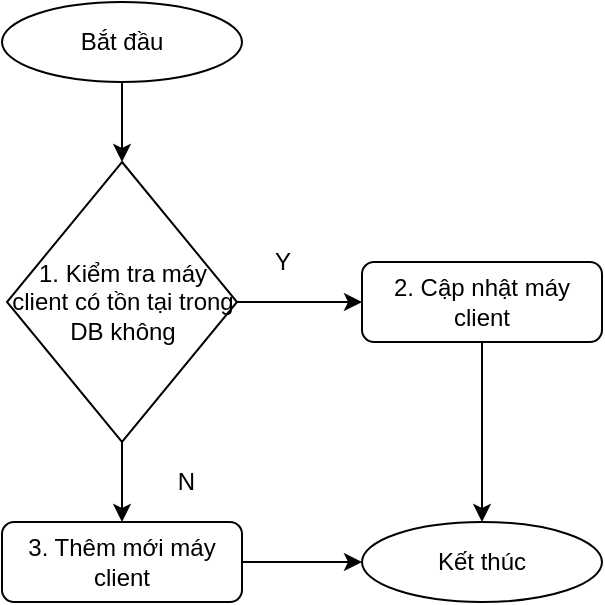 <mxfile version="13.3.5" type="device"><diagram id="C5RBs43oDa-KdzZeNtuy" name="Page-1"><mxGraphModel dx="1326" dy="816" grid="1" gridSize="10" guides="1" tooltips="1" connect="1" arrows="1" fold="1" page="1" pageScale="1" pageWidth="827" pageHeight="1169" math="0" shadow="0"><root><mxCell id="WIyWlLk6GJQsqaUBKTNV-0"/><mxCell id="WIyWlLk6GJQsqaUBKTNV-1" parent="WIyWlLk6GJQsqaUBKTNV-0"/><mxCell id="cM6nJ8cBMi_QGY5vEoYl-14" style="edgeStyle=orthogonalEdgeStyle;rounded=0;orthogonalLoop=1;jettySize=auto;html=1;exitX=0.5;exitY=1;exitDx=0;exitDy=0;entryX=0.5;entryY=0;entryDx=0;entryDy=0;" edge="1" parent="WIyWlLk6GJQsqaUBKTNV-1" source="cM6nJ8cBMi_QGY5vEoYl-1" target="cM6nJ8cBMi_QGY5vEoYl-9"><mxGeometry relative="1" as="geometry"/></mxCell><mxCell id="cM6nJ8cBMi_QGY5vEoYl-1" value="Bắt đầu" style="ellipse;whiteSpace=wrap;html=1;" vertex="1" parent="WIyWlLk6GJQsqaUBKTNV-1"><mxGeometry x="160" y="120" width="120" height="40" as="geometry"/></mxCell><mxCell id="cM6nJ8cBMi_QGY5vEoYl-8" value="Kết thúc" style="ellipse;whiteSpace=wrap;html=1;" vertex="1" parent="WIyWlLk6GJQsqaUBKTNV-1"><mxGeometry x="340" y="380" width="120" height="40" as="geometry"/></mxCell><mxCell id="cM6nJ8cBMi_QGY5vEoYl-16" style="edgeStyle=orthogonalEdgeStyle;rounded=0;orthogonalLoop=1;jettySize=auto;html=1;exitX=1;exitY=0.5;exitDx=0;exitDy=0;entryX=0;entryY=0.5;entryDx=0;entryDy=0;" edge="1" parent="WIyWlLk6GJQsqaUBKTNV-1" source="cM6nJ8cBMi_QGY5vEoYl-9" target="cM6nJ8cBMi_QGY5vEoYl-15"><mxGeometry relative="1" as="geometry"/></mxCell><mxCell id="cM6nJ8cBMi_QGY5vEoYl-19" style="edgeStyle=orthogonalEdgeStyle;rounded=0;orthogonalLoop=1;jettySize=auto;html=1;exitX=0.5;exitY=1;exitDx=0;exitDy=0;entryX=0.5;entryY=0;entryDx=0;entryDy=0;" edge="1" parent="WIyWlLk6GJQsqaUBKTNV-1" source="cM6nJ8cBMi_QGY5vEoYl-9" target="cM6nJ8cBMi_QGY5vEoYl-18"><mxGeometry relative="1" as="geometry"/></mxCell><mxCell id="cM6nJ8cBMi_QGY5vEoYl-9" value="&lt;span&gt;1. Kiểm tra máy client có tồn tại trong DB không&lt;/span&gt;" style="rhombus;whiteSpace=wrap;html=1;" vertex="1" parent="WIyWlLk6GJQsqaUBKTNV-1"><mxGeometry x="162.5" y="200" width="115" height="140" as="geometry"/></mxCell><mxCell id="cM6nJ8cBMi_QGY5vEoYl-28" style="edgeStyle=orthogonalEdgeStyle;rounded=0;orthogonalLoop=1;jettySize=auto;html=1;exitX=0.5;exitY=1;exitDx=0;exitDy=0;" edge="1" parent="WIyWlLk6GJQsqaUBKTNV-1" source="cM6nJ8cBMi_QGY5vEoYl-15" target="cM6nJ8cBMi_QGY5vEoYl-8"><mxGeometry relative="1" as="geometry"/></mxCell><mxCell id="cM6nJ8cBMi_QGY5vEoYl-15" value="2. Cập nhật máy client" style="rounded=1;whiteSpace=wrap;html=1;" vertex="1" parent="WIyWlLk6GJQsqaUBKTNV-1"><mxGeometry x="340" y="250" width="120" height="40" as="geometry"/></mxCell><mxCell id="cM6nJ8cBMi_QGY5vEoYl-17" value="Y" style="text;html=1;align=center;verticalAlign=middle;resizable=0;points=[];autosize=1;" vertex="1" parent="WIyWlLk6GJQsqaUBKTNV-1"><mxGeometry x="290" y="240" width="20" height="20" as="geometry"/></mxCell><mxCell id="cM6nJ8cBMi_QGY5vEoYl-29" style="edgeStyle=orthogonalEdgeStyle;rounded=0;orthogonalLoop=1;jettySize=auto;html=1;exitX=1;exitY=0.5;exitDx=0;exitDy=0;entryX=0;entryY=0.5;entryDx=0;entryDy=0;" edge="1" parent="WIyWlLk6GJQsqaUBKTNV-1" source="cM6nJ8cBMi_QGY5vEoYl-18" target="cM6nJ8cBMi_QGY5vEoYl-8"><mxGeometry relative="1" as="geometry"/></mxCell><mxCell id="cM6nJ8cBMi_QGY5vEoYl-18" value="3. Thêm mới máy client" style="rounded=1;whiteSpace=wrap;html=1;" vertex="1" parent="WIyWlLk6GJQsqaUBKTNV-1"><mxGeometry x="160" y="380" width="120" height="40" as="geometry"/></mxCell><mxCell id="cM6nJ8cBMi_QGY5vEoYl-20" value="&amp;nbsp;N" style="text;html=1;align=center;verticalAlign=middle;resizable=0;points=[];autosize=1;" vertex="1" parent="WIyWlLk6GJQsqaUBKTNV-1"><mxGeometry x="235" y="350" width="30" height="20" as="geometry"/></mxCell></root></mxGraphModel></diagram></mxfile>